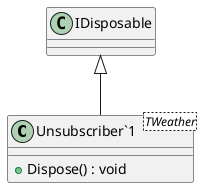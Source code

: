 @startuml
class "Unsubscriber`1"<TWeather> {
    + Dispose() : void
}
IDisposable <|-- "Unsubscriber`1"
@enduml
